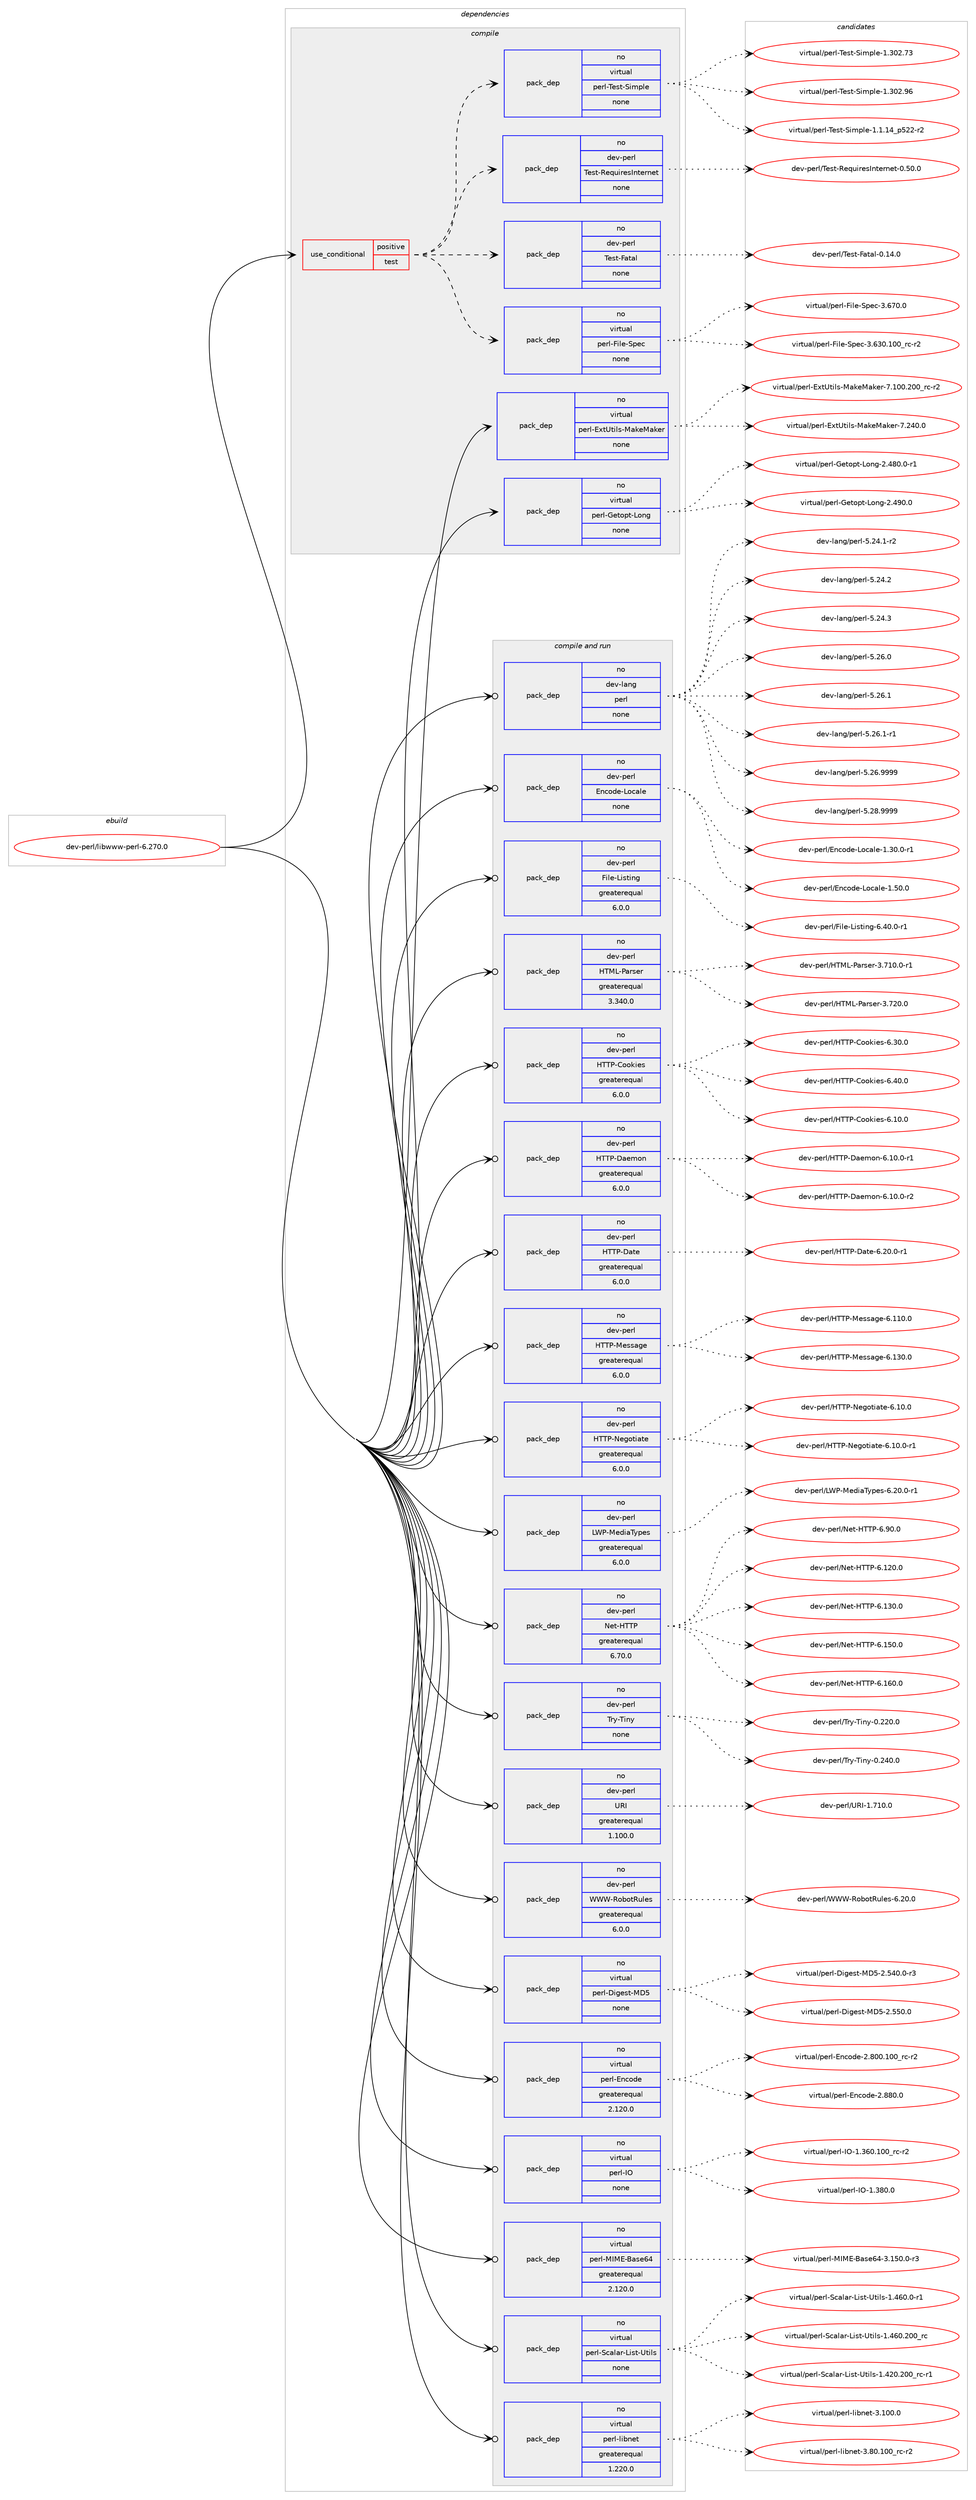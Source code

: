digraph prolog {

# *************
# Graph options
# *************

newrank=true;
concentrate=true;
compound=true;
graph [rankdir=LR,fontname=Helvetica,fontsize=10,ranksep=1.5];#, ranksep=2.5, nodesep=0.2];
edge  [arrowhead=vee];
node  [fontname=Helvetica,fontsize=10];

# **********
# The ebuild
# **********

subgraph cluster_leftcol {
color=gray;
rank=same;
label=<<i>ebuild</i>>;
id [label="dev-perl/libwww-perl-6.270.0", color=red, width=4, href="../dev-perl/libwww-perl-6.270.0.svg"];
}

# ****************
# The dependencies
# ****************

subgraph cluster_midcol {
color=gray;
label=<<i>dependencies</i>>;
subgraph cluster_compile {
fillcolor="#eeeeee";
style=filled;
label=<<i>compile</i>>;
subgraph cond28316 {
dependency141595 [label=<<TABLE BORDER="0" CELLBORDER="1" CELLSPACING="0" CELLPADDING="4"><TR><TD ROWSPAN="3" CELLPADDING="10">use_conditional</TD></TR><TR><TD>positive</TD></TR><TR><TD>test</TD></TR></TABLE>>, shape=none, color=red];
subgraph pack109583 {
dependency141596 [label=<<TABLE BORDER="0" CELLBORDER="1" CELLSPACING="0" CELLPADDING="4" WIDTH="220"><TR><TD ROWSPAN="6" CELLPADDING="30">pack_dep</TD></TR><TR><TD WIDTH="110">no</TD></TR><TR><TD>virtual</TD></TR><TR><TD>perl-File-Spec</TD></TR><TR><TD>none</TD></TR><TR><TD></TD></TR></TABLE>>, shape=none, color=blue];
}
dependency141595:e -> dependency141596:w [weight=20,style="dashed",arrowhead="vee"];
subgraph pack109584 {
dependency141597 [label=<<TABLE BORDER="0" CELLBORDER="1" CELLSPACING="0" CELLPADDING="4" WIDTH="220"><TR><TD ROWSPAN="6" CELLPADDING="30">pack_dep</TD></TR><TR><TD WIDTH="110">no</TD></TR><TR><TD>dev-perl</TD></TR><TR><TD>Test-Fatal</TD></TR><TR><TD>none</TD></TR><TR><TD></TD></TR></TABLE>>, shape=none, color=blue];
}
dependency141595:e -> dependency141597:w [weight=20,style="dashed",arrowhead="vee"];
subgraph pack109585 {
dependency141598 [label=<<TABLE BORDER="0" CELLBORDER="1" CELLSPACING="0" CELLPADDING="4" WIDTH="220"><TR><TD ROWSPAN="6" CELLPADDING="30">pack_dep</TD></TR><TR><TD WIDTH="110">no</TD></TR><TR><TD>dev-perl</TD></TR><TR><TD>Test-RequiresInternet</TD></TR><TR><TD>none</TD></TR><TR><TD></TD></TR></TABLE>>, shape=none, color=blue];
}
dependency141595:e -> dependency141598:w [weight=20,style="dashed",arrowhead="vee"];
subgraph pack109586 {
dependency141599 [label=<<TABLE BORDER="0" CELLBORDER="1" CELLSPACING="0" CELLPADDING="4" WIDTH="220"><TR><TD ROWSPAN="6" CELLPADDING="30">pack_dep</TD></TR><TR><TD WIDTH="110">no</TD></TR><TR><TD>virtual</TD></TR><TR><TD>perl-Test-Simple</TD></TR><TR><TD>none</TD></TR><TR><TD></TD></TR></TABLE>>, shape=none, color=blue];
}
dependency141595:e -> dependency141599:w [weight=20,style="dashed",arrowhead="vee"];
}
id:e -> dependency141595:w [weight=20,style="solid",arrowhead="vee"];
subgraph pack109587 {
dependency141600 [label=<<TABLE BORDER="0" CELLBORDER="1" CELLSPACING="0" CELLPADDING="4" WIDTH="220"><TR><TD ROWSPAN="6" CELLPADDING="30">pack_dep</TD></TR><TR><TD WIDTH="110">no</TD></TR><TR><TD>virtual</TD></TR><TR><TD>perl-ExtUtils-MakeMaker</TD></TR><TR><TD>none</TD></TR><TR><TD></TD></TR></TABLE>>, shape=none, color=blue];
}
id:e -> dependency141600:w [weight=20,style="solid",arrowhead="vee"];
subgraph pack109588 {
dependency141601 [label=<<TABLE BORDER="0" CELLBORDER="1" CELLSPACING="0" CELLPADDING="4" WIDTH="220"><TR><TD ROWSPAN="6" CELLPADDING="30">pack_dep</TD></TR><TR><TD WIDTH="110">no</TD></TR><TR><TD>virtual</TD></TR><TR><TD>perl-Getopt-Long</TD></TR><TR><TD>none</TD></TR><TR><TD></TD></TR></TABLE>>, shape=none, color=blue];
}
id:e -> dependency141601:w [weight=20,style="solid",arrowhead="vee"];
}
subgraph cluster_compileandrun {
fillcolor="#eeeeee";
style=filled;
label=<<i>compile and run</i>>;
subgraph pack109589 {
dependency141602 [label=<<TABLE BORDER="0" CELLBORDER="1" CELLSPACING="0" CELLPADDING="4" WIDTH="220"><TR><TD ROWSPAN="6" CELLPADDING="30">pack_dep</TD></TR><TR><TD WIDTH="110">no</TD></TR><TR><TD>dev-lang</TD></TR><TR><TD>perl</TD></TR><TR><TD>none</TD></TR><TR><TD></TD></TR></TABLE>>, shape=none, color=blue];
}
id:e -> dependency141602:w [weight=20,style="solid",arrowhead="odotvee"];
subgraph pack109590 {
dependency141603 [label=<<TABLE BORDER="0" CELLBORDER="1" CELLSPACING="0" CELLPADDING="4" WIDTH="220"><TR><TD ROWSPAN="6" CELLPADDING="30">pack_dep</TD></TR><TR><TD WIDTH="110">no</TD></TR><TR><TD>dev-perl</TD></TR><TR><TD>Encode-Locale</TD></TR><TR><TD>none</TD></TR><TR><TD></TD></TR></TABLE>>, shape=none, color=blue];
}
id:e -> dependency141603:w [weight=20,style="solid",arrowhead="odotvee"];
subgraph pack109591 {
dependency141604 [label=<<TABLE BORDER="0" CELLBORDER="1" CELLSPACING="0" CELLPADDING="4" WIDTH="220"><TR><TD ROWSPAN="6" CELLPADDING="30">pack_dep</TD></TR><TR><TD WIDTH="110">no</TD></TR><TR><TD>dev-perl</TD></TR><TR><TD>File-Listing</TD></TR><TR><TD>greaterequal</TD></TR><TR><TD>6.0.0</TD></TR></TABLE>>, shape=none, color=blue];
}
id:e -> dependency141604:w [weight=20,style="solid",arrowhead="odotvee"];
subgraph pack109592 {
dependency141605 [label=<<TABLE BORDER="0" CELLBORDER="1" CELLSPACING="0" CELLPADDING="4" WIDTH="220"><TR><TD ROWSPAN="6" CELLPADDING="30">pack_dep</TD></TR><TR><TD WIDTH="110">no</TD></TR><TR><TD>dev-perl</TD></TR><TR><TD>HTML-Parser</TD></TR><TR><TD>greaterequal</TD></TR><TR><TD>3.340.0</TD></TR></TABLE>>, shape=none, color=blue];
}
id:e -> dependency141605:w [weight=20,style="solid",arrowhead="odotvee"];
subgraph pack109593 {
dependency141606 [label=<<TABLE BORDER="0" CELLBORDER="1" CELLSPACING="0" CELLPADDING="4" WIDTH="220"><TR><TD ROWSPAN="6" CELLPADDING="30">pack_dep</TD></TR><TR><TD WIDTH="110">no</TD></TR><TR><TD>dev-perl</TD></TR><TR><TD>HTTP-Cookies</TD></TR><TR><TD>greaterequal</TD></TR><TR><TD>6.0.0</TD></TR></TABLE>>, shape=none, color=blue];
}
id:e -> dependency141606:w [weight=20,style="solid",arrowhead="odotvee"];
subgraph pack109594 {
dependency141607 [label=<<TABLE BORDER="0" CELLBORDER="1" CELLSPACING="0" CELLPADDING="4" WIDTH="220"><TR><TD ROWSPAN="6" CELLPADDING="30">pack_dep</TD></TR><TR><TD WIDTH="110">no</TD></TR><TR><TD>dev-perl</TD></TR><TR><TD>HTTP-Daemon</TD></TR><TR><TD>greaterequal</TD></TR><TR><TD>6.0.0</TD></TR></TABLE>>, shape=none, color=blue];
}
id:e -> dependency141607:w [weight=20,style="solid",arrowhead="odotvee"];
subgraph pack109595 {
dependency141608 [label=<<TABLE BORDER="0" CELLBORDER="1" CELLSPACING="0" CELLPADDING="4" WIDTH="220"><TR><TD ROWSPAN="6" CELLPADDING="30">pack_dep</TD></TR><TR><TD WIDTH="110">no</TD></TR><TR><TD>dev-perl</TD></TR><TR><TD>HTTP-Date</TD></TR><TR><TD>greaterequal</TD></TR><TR><TD>6.0.0</TD></TR></TABLE>>, shape=none, color=blue];
}
id:e -> dependency141608:w [weight=20,style="solid",arrowhead="odotvee"];
subgraph pack109596 {
dependency141609 [label=<<TABLE BORDER="0" CELLBORDER="1" CELLSPACING="0" CELLPADDING="4" WIDTH="220"><TR><TD ROWSPAN="6" CELLPADDING="30">pack_dep</TD></TR><TR><TD WIDTH="110">no</TD></TR><TR><TD>dev-perl</TD></TR><TR><TD>HTTP-Message</TD></TR><TR><TD>greaterequal</TD></TR><TR><TD>6.0.0</TD></TR></TABLE>>, shape=none, color=blue];
}
id:e -> dependency141609:w [weight=20,style="solid",arrowhead="odotvee"];
subgraph pack109597 {
dependency141610 [label=<<TABLE BORDER="0" CELLBORDER="1" CELLSPACING="0" CELLPADDING="4" WIDTH="220"><TR><TD ROWSPAN="6" CELLPADDING="30">pack_dep</TD></TR><TR><TD WIDTH="110">no</TD></TR><TR><TD>dev-perl</TD></TR><TR><TD>HTTP-Negotiate</TD></TR><TR><TD>greaterequal</TD></TR><TR><TD>6.0.0</TD></TR></TABLE>>, shape=none, color=blue];
}
id:e -> dependency141610:w [weight=20,style="solid",arrowhead="odotvee"];
subgraph pack109598 {
dependency141611 [label=<<TABLE BORDER="0" CELLBORDER="1" CELLSPACING="0" CELLPADDING="4" WIDTH="220"><TR><TD ROWSPAN="6" CELLPADDING="30">pack_dep</TD></TR><TR><TD WIDTH="110">no</TD></TR><TR><TD>dev-perl</TD></TR><TR><TD>LWP-MediaTypes</TD></TR><TR><TD>greaterequal</TD></TR><TR><TD>6.0.0</TD></TR></TABLE>>, shape=none, color=blue];
}
id:e -> dependency141611:w [weight=20,style="solid",arrowhead="odotvee"];
subgraph pack109599 {
dependency141612 [label=<<TABLE BORDER="0" CELLBORDER="1" CELLSPACING="0" CELLPADDING="4" WIDTH="220"><TR><TD ROWSPAN="6" CELLPADDING="30">pack_dep</TD></TR><TR><TD WIDTH="110">no</TD></TR><TR><TD>dev-perl</TD></TR><TR><TD>Net-HTTP</TD></TR><TR><TD>greaterequal</TD></TR><TR><TD>6.70.0</TD></TR></TABLE>>, shape=none, color=blue];
}
id:e -> dependency141612:w [weight=20,style="solid",arrowhead="odotvee"];
subgraph pack109600 {
dependency141613 [label=<<TABLE BORDER="0" CELLBORDER="1" CELLSPACING="0" CELLPADDING="4" WIDTH="220"><TR><TD ROWSPAN="6" CELLPADDING="30">pack_dep</TD></TR><TR><TD WIDTH="110">no</TD></TR><TR><TD>dev-perl</TD></TR><TR><TD>Try-Tiny</TD></TR><TR><TD>none</TD></TR><TR><TD></TD></TR></TABLE>>, shape=none, color=blue];
}
id:e -> dependency141613:w [weight=20,style="solid",arrowhead="odotvee"];
subgraph pack109601 {
dependency141614 [label=<<TABLE BORDER="0" CELLBORDER="1" CELLSPACING="0" CELLPADDING="4" WIDTH="220"><TR><TD ROWSPAN="6" CELLPADDING="30">pack_dep</TD></TR><TR><TD WIDTH="110">no</TD></TR><TR><TD>dev-perl</TD></TR><TR><TD>URI</TD></TR><TR><TD>greaterequal</TD></TR><TR><TD>1.100.0</TD></TR></TABLE>>, shape=none, color=blue];
}
id:e -> dependency141614:w [weight=20,style="solid",arrowhead="odotvee"];
subgraph pack109602 {
dependency141615 [label=<<TABLE BORDER="0" CELLBORDER="1" CELLSPACING="0" CELLPADDING="4" WIDTH="220"><TR><TD ROWSPAN="6" CELLPADDING="30">pack_dep</TD></TR><TR><TD WIDTH="110">no</TD></TR><TR><TD>dev-perl</TD></TR><TR><TD>WWW-RobotRules</TD></TR><TR><TD>greaterequal</TD></TR><TR><TD>6.0.0</TD></TR></TABLE>>, shape=none, color=blue];
}
id:e -> dependency141615:w [weight=20,style="solid",arrowhead="odotvee"];
subgraph pack109603 {
dependency141616 [label=<<TABLE BORDER="0" CELLBORDER="1" CELLSPACING="0" CELLPADDING="4" WIDTH="220"><TR><TD ROWSPAN="6" CELLPADDING="30">pack_dep</TD></TR><TR><TD WIDTH="110">no</TD></TR><TR><TD>virtual</TD></TR><TR><TD>perl-Digest-MD5</TD></TR><TR><TD>none</TD></TR><TR><TD></TD></TR></TABLE>>, shape=none, color=blue];
}
id:e -> dependency141616:w [weight=20,style="solid",arrowhead="odotvee"];
subgraph pack109604 {
dependency141617 [label=<<TABLE BORDER="0" CELLBORDER="1" CELLSPACING="0" CELLPADDING="4" WIDTH="220"><TR><TD ROWSPAN="6" CELLPADDING="30">pack_dep</TD></TR><TR><TD WIDTH="110">no</TD></TR><TR><TD>virtual</TD></TR><TR><TD>perl-Encode</TD></TR><TR><TD>greaterequal</TD></TR><TR><TD>2.120.0</TD></TR></TABLE>>, shape=none, color=blue];
}
id:e -> dependency141617:w [weight=20,style="solid",arrowhead="odotvee"];
subgraph pack109605 {
dependency141618 [label=<<TABLE BORDER="0" CELLBORDER="1" CELLSPACING="0" CELLPADDING="4" WIDTH="220"><TR><TD ROWSPAN="6" CELLPADDING="30">pack_dep</TD></TR><TR><TD WIDTH="110">no</TD></TR><TR><TD>virtual</TD></TR><TR><TD>perl-IO</TD></TR><TR><TD>none</TD></TR><TR><TD></TD></TR></TABLE>>, shape=none, color=blue];
}
id:e -> dependency141618:w [weight=20,style="solid",arrowhead="odotvee"];
subgraph pack109606 {
dependency141619 [label=<<TABLE BORDER="0" CELLBORDER="1" CELLSPACING="0" CELLPADDING="4" WIDTH="220"><TR><TD ROWSPAN="6" CELLPADDING="30">pack_dep</TD></TR><TR><TD WIDTH="110">no</TD></TR><TR><TD>virtual</TD></TR><TR><TD>perl-MIME-Base64</TD></TR><TR><TD>greaterequal</TD></TR><TR><TD>2.120.0</TD></TR></TABLE>>, shape=none, color=blue];
}
id:e -> dependency141619:w [weight=20,style="solid",arrowhead="odotvee"];
subgraph pack109607 {
dependency141620 [label=<<TABLE BORDER="0" CELLBORDER="1" CELLSPACING="0" CELLPADDING="4" WIDTH="220"><TR><TD ROWSPAN="6" CELLPADDING="30">pack_dep</TD></TR><TR><TD WIDTH="110">no</TD></TR><TR><TD>virtual</TD></TR><TR><TD>perl-Scalar-List-Utils</TD></TR><TR><TD>none</TD></TR><TR><TD></TD></TR></TABLE>>, shape=none, color=blue];
}
id:e -> dependency141620:w [weight=20,style="solid",arrowhead="odotvee"];
subgraph pack109608 {
dependency141621 [label=<<TABLE BORDER="0" CELLBORDER="1" CELLSPACING="0" CELLPADDING="4" WIDTH="220"><TR><TD ROWSPAN="6" CELLPADDING="30">pack_dep</TD></TR><TR><TD WIDTH="110">no</TD></TR><TR><TD>virtual</TD></TR><TR><TD>perl-libnet</TD></TR><TR><TD>greaterequal</TD></TR><TR><TD>1.220.0</TD></TR></TABLE>>, shape=none, color=blue];
}
id:e -> dependency141621:w [weight=20,style="solid",arrowhead="odotvee"];
}
subgraph cluster_run {
fillcolor="#eeeeee";
style=filled;
label=<<i>run</i>>;
}
}

# **************
# The candidates
# **************

subgraph cluster_choices {
rank=same;
color=gray;
label=<<i>candidates</i>>;

subgraph choice109583 {
color=black;
nodesep=1;
choice118105114116117971084711210111410845701051081014583112101994551465451484649484895114994511450 [label="virtual/perl-File-Spec-3.630.100_rc-r2", color=red, width=4,href="../virtual/perl-File-Spec-3.630.100_rc-r2.svg"];
choice118105114116117971084711210111410845701051081014583112101994551465455484648 [label="virtual/perl-File-Spec-3.670.0", color=red, width=4,href="../virtual/perl-File-Spec-3.670.0.svg"];
dependency141596:e -> choice118105114116117971084711210111410845701051081014583112101994551465451484649484895114994511450:w [style=dotted,weight="100"];
dependency141596:e -> choice118105114116117971084711210111410845701051081014583112101994551465455484648:w [style=dotted,weight="100"];
}
subgraph choice109584 {
color=black;
nodesep=1;
choice1001011184511210111410847841011151164570971169710845484649524648 [label="dev-perl/Test-Fatal-0.14.0", color=red, width=4,href="../dev-perl/Test-Fatal-0.14.0.svg"];
dependency141597:e -> choice1001011184511210111410847841011151164570971169710845484649524648:w [style=dotted,weight="100"];
}
subgraph choice109585 {
color=black;
nodesep=1;
choice10010111845112101114108478410111511645821011131171051141011157311011610111411010111645484653484648 [label="dev-perl/Test-RequiresInternet-0.50.0", color=red, width=4,href="../dev-perl/Test-RequiresInternet-0.50.0.svg"];
dependency141598:e -> choice10010111845112101114108478410111511645821011131171051141011157311011610111411010111645484653484648:w [style=dotted,weight="100"];
}
subgraph choice109586 {
color=black;
nodesep=1;
choice11810511411611797108471121011141084584101115116458310510911210810145494649464952951125350504511450 [label="virtual/perl-Test-Simple-1.1.14_p522-r2", color=red, width=4,href="../virtual/perl-Test-Simple-1.1.14_p522-r2.svg"];
choice118105114116117971084711210111410845841011151164583105109112108101454946514850465551 [label="virtual/perl-Test-Simple-1.302.73", color=red, width=4,href="../virtual/perl-Test-Simple-1.302.73.svg"];
choice118105114116117971084711210111410845841011151164583105109112108101454946514850465754 [label="virtual/perl-Test-Simple-1.302.96", color=red, width=4,href="../virtual/perl-Test-Simple-1.302.96.svg"];
dependency141599:e -> choice11810511411611797108471121011141084584101115116458310510911210810145494649464952951125350504511450:w [style=dotted,weight="100"];
dependency141599:e -> choice118105114116117971084711210111410845841011151164583105109112108101454946514850465551:w [style=dotted,weight="100"];
dependency141599:e -> choice118105114116117971084711210111410845841011151164583105109112108101454946514850465754:w [style=dotted,weight="100"];
}
subgraph choice109587 {
color=black;
nodesep=1;
choice118105114116117971084711210111410845691201168511610510811545779710710177971071011144555464948484650484895114994511450 [label="virtual/perl-ExtUtils-MakeMaker-7.100.200_rc-r2", color=red, width=4,href="../virtual/perl-ExtUtils-MakeMaker-7.100.200_rc-r2.svg"];
choice118105114116117971084711210111410845691201168511610510811545779710710177971071011144555465052484648 [label="virtual/perl-ExtUtils-MakeMaker-7.240.0", color=red, width=4,href="../virtual/perl-ExtUtils-MakeMaker-7.240.0.svg"];
dependency141600:e -> choice118105114116117971084711210111410845691201168511610510811545779710710177971071011144555464948484650484895114994511450:w [style=dotted,weight="100"];
dependency141600:e -> choice118105114116117971084711210111410845691201168511610510811545779710710177971071011144555465052484648:w [style=dotted,weight="100"];
}
subgraph choice109588 {
color=black;
nodesep=1;
choice11810511411611797108471121011141084571101116111112116457611111010345504652564846484511449 [label="virtual/perl-Getopt-Long-2.480.0-r1", color=red, width=4,href="../virtual/perl-Getopt-Long-2.480.0-r1.svg"];
choice1181051141161179710847112101114108457110111611111211645761111101034550465257484648 [label="virtual/perl-Getopt-Long-2.490.0", color=red, width=4,href="../virtual/perl-Getopt-Long-2.490.0.svg"];
dependency141601:e -> choice11810511411611797108471121011141084571101116111112116457611111010345504652564846484511449:w [style=dotted,weight="100"];
dependency141601:e -> choice1181051141161179710847112101114108457110111611111211645761111101034550465257484648:w [style=dotted,weight="100"];
}
subgraph choice109589 {
color=black;
nodesep=1;
choice100101118451089711010347112101114108455346505246494511450 [label="dev-lang/perl-5.24.1-r2", color=red, width=4,href="../dev-lang/perl-5.24.1-r2.svg"];
choice10010111845108971101034711210111410845534650524650 [label="dev-lang/perl-5.24.2", color=red, width=4,href="../dev-lang/perl-5.24.2.svg"];
choice10010111845108971101034711210111410845534650524651 [label="dev-lang/perl-5.24.3", color=red, width=4,href="../dev-lang/perl-5.24.3.svg"];
choice10010111845108971101034711210111410845534650544648 [label="dev-lang/perl-5.26.0", color=red, width=4,href="../dev-lang/perl-5.26.0.svg"];
choice10010111845108971101034711210111410845534650544649 [label="dev-lang/perl-5.26.1", color=red, width=4,href="../dev-lang/perl-5.26.1.svg"];
choice100101118451089711010347112101114108455346505446494511449 [label="dev-lang/perl-5.26.1-r1", color=red, width=4,href="../dev-lang/perl-5.26.1-r1.svg"];
choice10010111845108971101034711210111410845534650544657575757 [label="dev-lang/perl-5.26.9999", color=red, width=4,href="../dev-lang/perl-5.26.9999.svg"];
choice10010111845108971101034711210111410845534650564657575757 [label="dev-lang/perl-5.28.9999", color=red, width=4,href="../dev-lang/perl-5.28.9999.svg"];
dependency141602:e -> choice100101118451089711010347112101114108455346505246494511450:w [style=dotted,weight="100"];
dependency141602:e -> choice10010111845108971101034711210111410845534650524650:w [style=dotted,weight="100"];
dependency141602:e -> choice10010111845108971101034711210111410845534650524651:w [style=dotted,weight="100"];
dependency141602:e -> choice10010111845108971101034711210111410845534650544648:w [style=dotted,weight="100"];
dependency141602:e -> choice10010111845108971101034711210111410845534650544649:w [style=dotted,weight="100"];
dependency141602:e -> choice100101118451089711010347112101114108455346505446494511449:w [style=dotted,weight="100"];
dependency141602:e -> choice10010111845108971101034711210111410845534650544657575757:w [style=dotted,weight="100"];
dependency141602:e -> choice10010111845108971101034711210111410845534650564657575757:w [style=dotted,weight="100"];
}
subgraph choice109590 {
color=black;
nodesep=1;
choice1001011184511210111410847691109911110010145761119997108101454946514846484511449 [label="dev-perl/Encode-Locale-1.30.0-r1", color=red, width=4,href="../dev-perl/Encode-Locale-1.30.0-r1.svg"];
choice100101118451121011141084769110991111001014576111999710810145494653484648 [label="dev-perl/Encode-Locale-1.50.0", color=red, width=4,href="../dev-perl/Encode-Locale-1.50.0.svg"];
dependency141603:e -> choice1001011184511210111410847691109911110010145761119997108101454946514846484511449:w [style=dotted,weight="100"];
dependency141603:e -> choice100101118451121011141084769110991111001014576111999710810145494653484648:w [style=dotted,weight="100"];
}
subgraph choice109591 {
color=black;
nodesep=1;
choice1001011184511210111410847701051081014576105115116105110103455446524846484511449 [label="dev-perl/File-Listing-6.40.0-r1", color=red, width=4,href="../dev-perl/File-Listing-6.40.0-r1.svg"];
dependency141604:e -> choice1001011184511210111410847701051081014576105115116105110103455446524846484511449:w [style=dotted,weight="100"];
}
subgraph choice109592 {
color=black;
nodesep=1;
choice10010111845112101114108477284777645809711411510111445514655494846484511449 [label="dev-perl/HTML-Parser-3.710.0-r1", color=red, width=4,href="../dev-perl/HTML-Parser-3.710.0-r1.svg"];
choice1001011184511210111410847728477764580971141151011144551465550484648 [label="dev-perl/HTML-Parser-3.720.0", color=red, width=4,href="../dev-perl/HTML-Parser-3.720.0.svg"];
dependency141605:e -> choice10010111845112101114108477284777645809711411510111445514655494846484511449:w [style=dotted,weight="100"];
dependency141605:e -> choice1001011184511210111410847728477764580971141151011144551465550484648:w [style=dotted,weight="100"];
}
subgraph choice109593 {
color=black;
nodesep=1;
choice100101118451121011141084772848480456711111110710510111545544649484648 [label="dev-perl/HTTP-Cookies-6.10.0", color=red, width=4,href="../dev-perl/HTTP-Cookies-6.10.0.svg"];
choice100101118451121011141084772848480456711111110710510111545544651484648 [label="dev-perl/HTTP-Cookies-6.30.0", color=red, width=4,href="../dev-perl/HTTP-Cookies-6.30.0.svg"];
choice100101118451121011141084772848480456711111110710510111545544652484648 [label="dev-perl/HTTP-Cookies-6.40.0", color=red, width=4,href="../dev-perl/HTTP-Cookies-6.40.0.svg"];
dependency141606:e -> choice100101118451121011141084772848480456711111110710510111545544649484648:w [style=dotted,weight="100"];
dependency141606:e -> choice100101118451121011141084772848480456711111110710510111545544651484648:w [style=dotted,weight="100"];
dependency141606:e -> choice100101118451121011141084772848480456711111110710510111545544652484648:w [style=dotted,weight="100"];
}
subgraph choice109594 {
color=black;
nodesep=1;
choice100101118451121011141084772848480456897101109111110455446494846484511449 [label="dev-perl/HTTP-Daemon-6.10.0-r1", color=red, width=4,href="../dev-perl/HTTP-Daemon-6.10.0-r1.svg"];
choice100101118451121011141084772848480456897101109111110455446494846484511450 [label="dev-perl/HTTP-Daemon-6.10.0-r2", color=red, width=4,href="../dev-perl/HTTP-Daemon-6.10.0-r2.svg"];
dependency141607:e -> choice100101118451121011141084772848480456897101109111110455446494846484511449:w [style=dotted,weight="100"];
dependency141607:e -> choice100101118451121011141084772848480456897101109111110455446494846484511450:w [style=dotted,weight="100"];
}
subgraph choice109595 {
color=black;
nodesep=1;
choice100101118451121011141084772848480456897116101455446504846484511449 [label="dev-perl/HTTP-Date-6.20.0-r1", color=red, width=4,href="../dev-perl/HTTP-Date-6.20.0-r1.svg"];
dependency141608:e -> choice100101118451121011141084772848480456897116101455446504846484511449:w [style=dotted,weight="100"];
}
subgraph choice109596 {
color=black;
nodesep=1;
choice1001011184511210111410847728484804577101115115971031014554464949484648 [label="dev-perl/HTTP-Message-6.110.0", color=red, width=4,href="../dev-perl/HTTP-Message-6.110.0.svg"];
choice1001011184511210111410847728484804577101115115971031014554464951484648 [label="dev-perl/HTTP-Message-6.130.0", color=red, width=4,href="../dev-perl/HTTP-Message-6.130.0.svg"];
dependency141609:e -> choice1001011184511210111410847728484804577101115115971031014554464949484648:w [style=dotted,weight="100"];
dependency141609:e -> choice1001011184511210111410847728484804577101115115971031014554464951484648:w [style=dotted,weight="100"];
}
subgraph choice109597 {
color=black;
nodesep=1;
choice10010111845112101114108477284848045781011031111161059711610145544649484648 [label="dev-perl/HTTP-Negotiate-6.10.0", color=red, width=4,href="../dev-perl/HTTP-Negotiate-6.10.0.svg"];
choice100101118451121011141084772848480457810110311111610597116101455446494846484511449 [label="dev-perl/HTTP-Negotiate-6.10.0-r1", color=red, width=4,href="../dev-perl/HTTP-Negotiate-6.10.0-r1.svg"];
dependency141610:e -> choice10010111845112101114108477284848045781011031111161059711610145544649484648:w [style=dotted,weight="100"];
dependency141610:e -> choice100101118451121011141084772848480457810110311111610597116101455446494846484511449:w [style=dotted,weight="100"];
}
subgraph choice109598 {
color=black;
nodesep=1;
choice100101118451121011141084776878045771011001059784121112101115455446504846484511449 [label="dev-perl/LWP-MediaTypes-6.20.0-r1", color=red, width=4,href="../dev-perl/LWP-MediaTypes-6.20.0-r1.svg"];
dependency141611:e -> choice100101118451121011141084776878045771011001059784121112101115455446504846484511449:w [style=dotted,weight="100"];
}
subgraph choice109599 {
color=black;
nodesep=1;
choice10010111845112101114108477810111645728484804554464950484648 [label="dev-perl/Net-HTTP-6.120.0", color=red, width=4,href="../dev-perl/Net-HTTP-6.120.0.svg"];
choice10010111845112101114108477810111645728484804554464951484648 [label="dev-perl/Net-HTTP-6.130.0", color=red, width=4,href="../dev-perl/Net-HTTP-6.130.0.svg"];
choice10010111845112101114108477810111645728484804554464953484648 [label="dev-perl/Net-HTTP-6.150.0", color=red, width=4,href="../dev-perl/Net-HTTP-6.150.0.svg"];
choice10010111845112101114108477810111645728484804554464954484648 [label="dev-perl/Net-HTTP-6.160.0", color=red, width=4,href="../dev-perl/Net-HTTP-6.160.0.svg"];
choice100101118451121011141084778101116457284848045544657484648 [label="dev-perl/Net-HTTP-6.90.0", color=red, width=4,href="../dev-perl/Net-HTTP-6.90.0.svg"];
dependency141612:e -> choice10010111845112101114108477810111645728484804554464950484648:w [style=dotted,weight="100"];
dependency141612:e -> choice10010111845112101114108477810111645728484804554464951484648:w [style=dotted,weight="100"];
dependency141612:e -> choice10010111845112101114108477810111645728484804554464953484648:w [style=dotted,weight="100"];
dependency141612:e -> choice10010111845112101114108477810111645728484804554464954484648:w [style=dotted,weight="100"];
dependency141612:e -> choice100101118451121011141084778101116457284848045544657484648:w [style=dotted,weight="100"];
}
subgraph choice109600 {
color=black;
nodesep=1;
choice10010111845112101114108478411412145841051101214548465050484648 [label="dev-perl/Try-Tiny-0.220.0", color=red, width=4,href="../dev-perl/Try-Tiny-0.220.0.svg"];
choice10010111845112101114108478411412145841051101214548465052484648 [label="dev-perl/Try-Tiny-0.240.0", color=red, width=4,href="../dev-perl/Try-Tiny-0.240.0.svg"];
dependency141613:e -> choice10010111845112101114108478411412145841051101214548465050484648:w [style=dotted,weight="100"];
dependency141613:e -> choice10010111845112101114108478411412145841051101214548465052484648:w [style=dotted,weight="100"];
}
subgraph choice109601 {
color=black;
nodesep=1;
choice10010111845112101114108478582734549465549484648 [label="dev-perl/URI-1.710.0", color=red, width=4,href="../dev-perl/URI-1.710.0.svg"];
dependency141614:e -> choice10010111845112101114108478582734549465549484648:w [style=dotted,weight="100"];
}
subgraph choice109602 {
color=black;
nodesep=1;
choice10010111845112101114108478787874582111981111168211710810111545544650484648 [label="dev-perl/WWW-RobotRules-6.20.0", color=red, width=4,href="../dev-perl/WWW-RobotRules-6.20.0.svg"];
dependency141615:e -> choice10010111845112101114108478787874582111981111168211710810111545544650484648:w [style=dotted,weight="100"];
}
subgraph choice109603 {
color=black;
nodesep=1;
choice118105114116117971084711210111410845681051031011151164577685345504653524846484511451 [label="virtual/perl-Digest-MD5-2.540.0-r3", color=red, width=4,href="../virtual/perl-Digest-MD5-2.540.0-r3.svg"];
choice11810511411611797108471121011141084568105103101115116457768534550465353484648 [label="virtual/perl-Digest-MD5-2.550.0", color=red, width=4,href="../virtual/perl-Digest-MD5-2.550.0.svg"];
dependency141616:e -> choice118105114116117971084711210111410845681051031011151164577685345504653524846484511451:w [style=dotted,weight="100"];
dependency141616:e -> choice11810511411611797108471121011141084568105103101115116457768534550465353484648:w [style=dotted,weight="100"];
}
subgraph choice109604 {
color=black;
nodesep=1;
choice11810511411611797108471121011141084569110991111001014550465648484649484895114994511450 [label="virtual/perl-Encode-2.800.100_rc-r2", color=red, width=4,href="../virtual/perl-Encode-2.800.100_rc-r2.svg"];
choice11810511411611797108471121011141084569110991111001014550465656484648 [label="virtual/perl-Encode-2.880.0", color=red, width=4,href="../virtual/perl-Encode-2.880.0.svg"];
dependency141617:e -> choice11810511411611797108471121011141084569110991111001014550465648484649484895114994511450:w [style=dotted,weight="100"];
dependency141617:e -> choice11810511411611797108471121011141084569110991111001014550465656484648:w [style=dotted,weight="100"];
}
subgraph choice109605 {
color=black;
nodesep=1;
choice11810511411611797108471121011141084573794549465154484649484895114994511450 [label="virtual/perl-IO-1.360.100_rc-r2", color=red, width=4,href="../virtual/perl-IO-1.360.100_rc-r2.svg"];
choice11810511411611797108471121011141084573794549465156484648 [label="virtual/perl-IO-1.380.0", color=red, width=4,href="../virtual/perl-IO-1.380.0.svg"];
dependency141618:e -> choice11810511411611797108471121011141084573794549465154484649484895114994511450:w [style=dotted,weight="100"];
dependency141618:e -> choice11810511411611797108471121011141084573794549465156484648:w [style=dotted,weight="100"];
}
subgraph choice109606 {
color=black;
nodesep=1;
choice11810511411611797108471121011141084577737769456697115101545245514649534846484511451 [label="virtual/perl-MIME-Base64-3.150.0-r3", color=red, width=4,href="../virtual/perl-MIME-Base64-3.150.0-r3.svg"];
dependency141619:e -> choice11810511411611797108471121011141084577737769456697115101545245514649534846484511451:w [style=dotted,weight="100"];
}
subgraph choice109607 {
color=black;
nodesep=1;
choice11810511411611797108471121011141084583999710897114457610511511645851161051081154549465250484650484895114994511449 [label="virtual/perl-Scalar-List-Utils-1.420.200_rc-r1", color=red, width=4,href="../virtual/perl-Scalar-List-Utils-1.420.200_rc-r1.svg"];
choice118105114116117971084711210111410845839997108971144576105115116458511610510811545494652544846484511449 [label="virtual/perl-Scalar-List-Utils-1.460.0-r1", color=red, width=4,href="../virtual/perl-Scalar-List-Utils-1.460.0-r1.svg"];
choice1181051141161179710847112101114108458399971089711445761051151164585116105108115454946525448465048489511499 [label="virtual/perl-Scalar-List-Utils-1.460.200_rc", color=red, width=4,href="../virtual/perl-Scalar-List-Utils-1.460.200_rc.svg"];
dependency141620:e -> choice11810511411611797108471121011141084583999710897114457610511511645851161051081154549465250484650484895114994511449:w [style=dotted,weight="100"];
dependency141620:e -> choice118105114116117971084711210111410845839997108971144576105115116458511610510811545494652544846484511449:w [style=dotted,weight="100"];
dependency141620:e -> choice1181051141161179710847112101114108458399971089711445761051151164585116105108115454946525448465048489511499:w [style=dotted,weight="100"];
}
subgraph choice109608 {
color=black;
nodesep=1;
choice118105114116117971084711210111410845108105981101011164551464948484648 [label="virtual/perl-libnet-3.100.0", color=red, width=4,href="../virtual/perl-libnet-3.100.0.svg"];
choice1181051141161179710847112101114108451081059811010111645514656484649484895114994511450 [label="virtual/perl-libnet-3.80.100_rc-r2", color=red, width=4,href="../virtual/perl-libnet-3.80.100_rc-r2.svg"];
dependency141621:e -> choice118105114116117971084711210111410845108105981101011164551464948484648:w [style=dotted,weight="100"];
dependency141621:e -> choice1181051141161179710847112101114108451081059811010111645514656484649484895114994511450:w [style=dotted,weight="100"];
}
}

}
